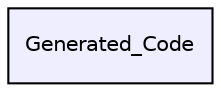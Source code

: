 digraph "C:/Users/MiklPikl/workspace.kds/FRDM/Generated_Code" {
  compound=true
  node [ fontsize="10", fontname="Helvetica"];
  edge [ labelfontsize="10", labelfontname="Helvetica"];
  dir_5ee4f4c790f0b84ba8f281983ad9ea7d [shape=box, label="Generated_Code", style="filled", fillcolor="#eeeeff", pencolor="black", URL="dir_5ee4f4c790f0b84ba8f281983ad9ea7d.html"];
}
